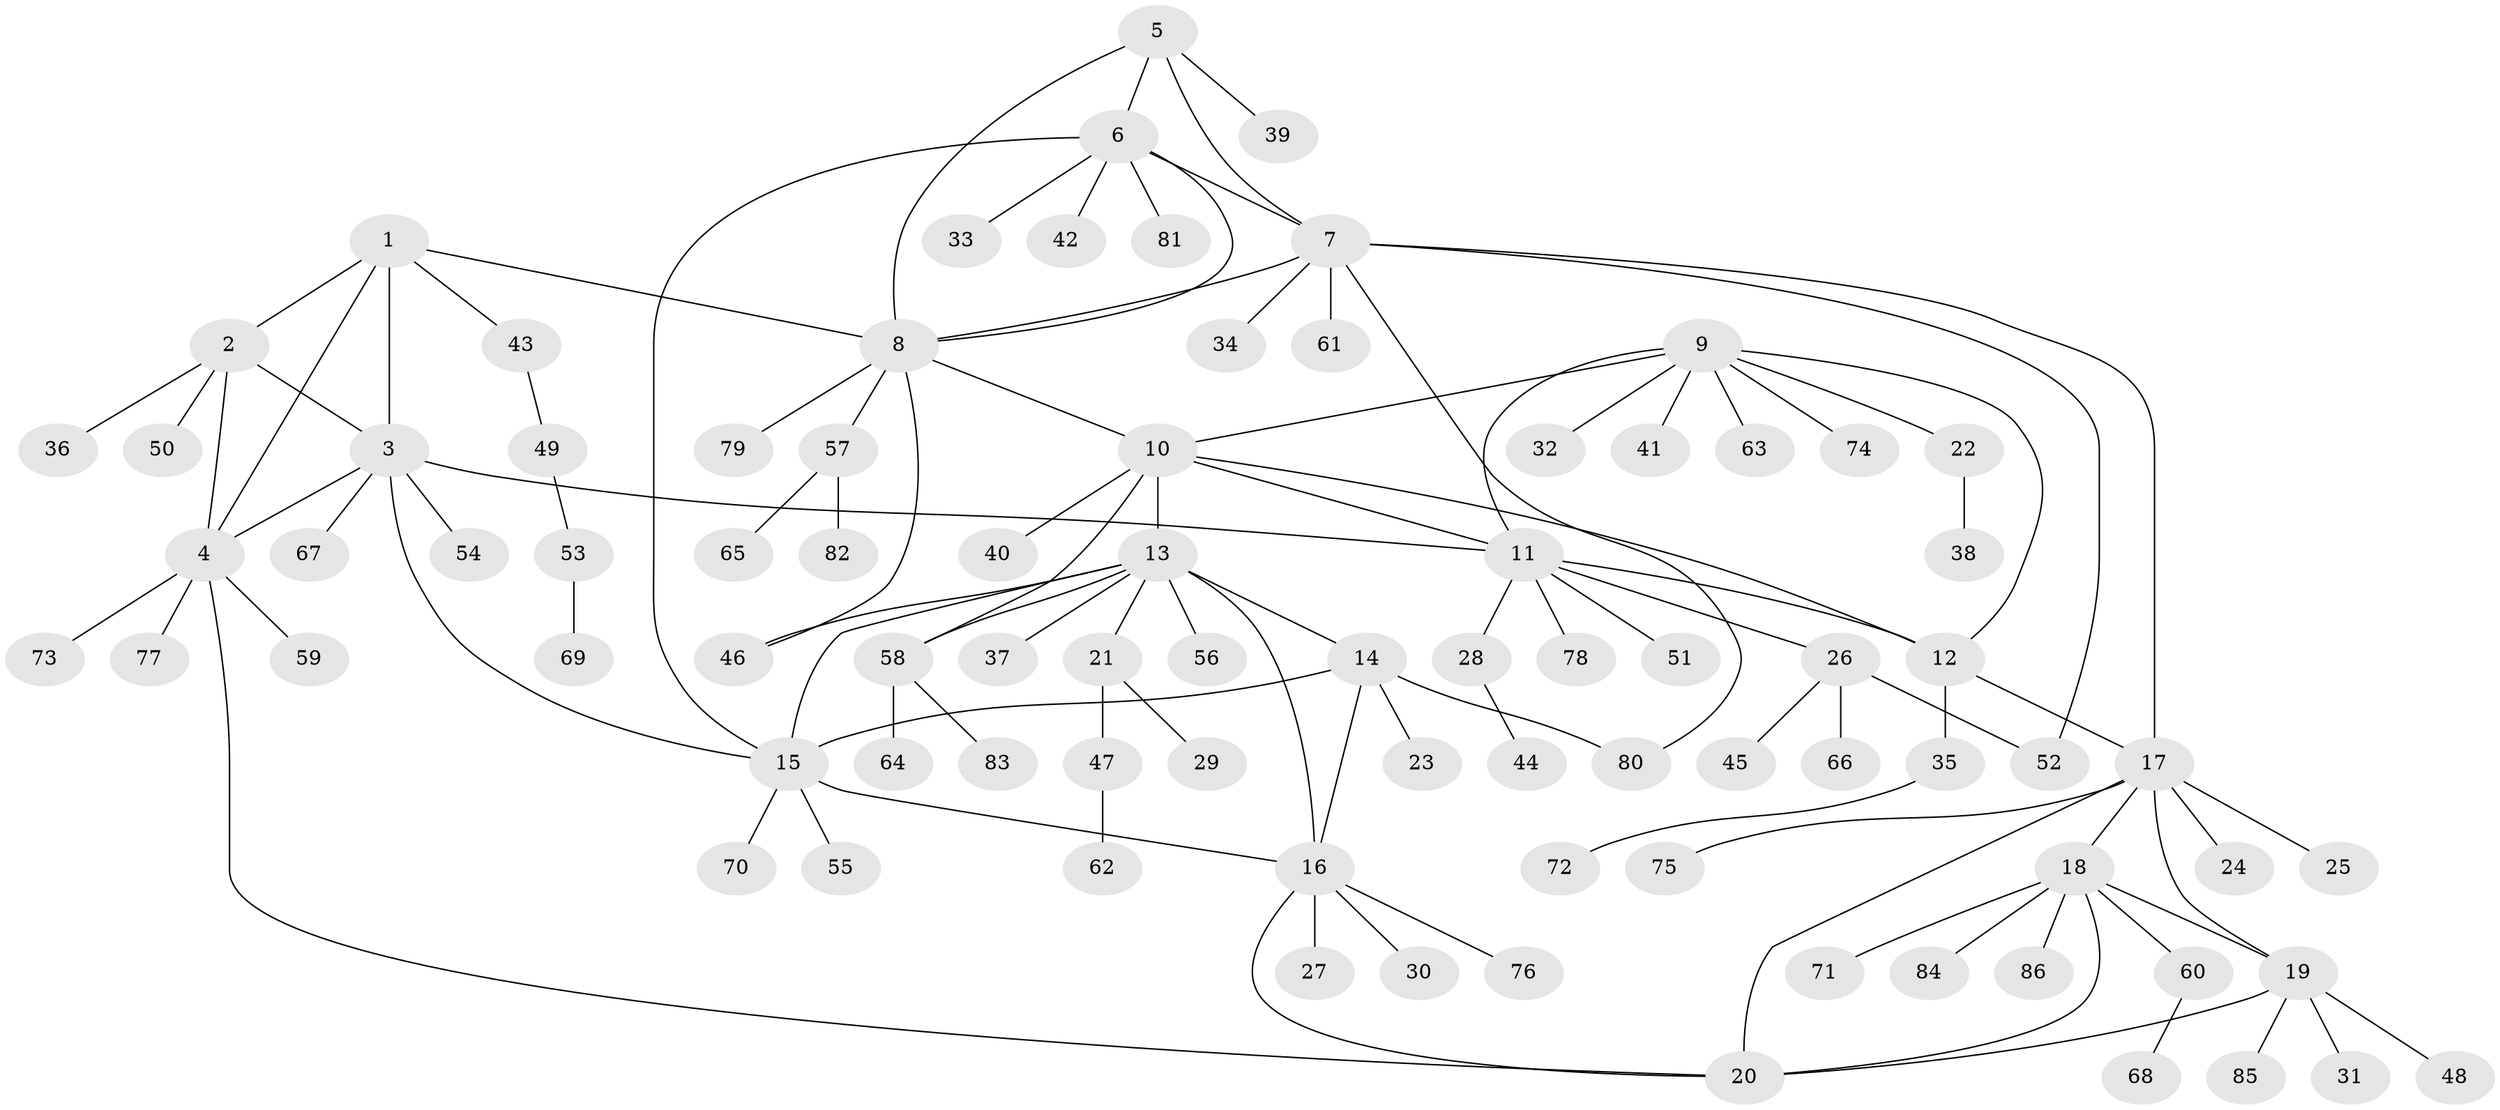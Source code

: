 // coarse degree distribution, {4: 0.11428571428571428, 7: 0.05714285714285714, 1: 0.4857142857142857, 6: 0.05714285714285714, 2: 0.08571428571428572, 5: 0.17142857142857143, 3: 0.02857142857142857}
// Generated by graph-tools (version 1.1) at 2025/37/03/04/25 23:37:48]
// undirected, 86 vertices, 110 edges
graph export_dot {
  node [color=gray90,style=filled];
  1;
  2;
  3;
  4;
  5;
  6;
  7;
  8;
  9;
  10;
  11;
  12;
  13;
  14;
  15;
  16;
  17;
  18;
  19;
  20;
  21;
  22;
  23;
  24;
  25;
  26;
  27;
  28;
  29;
  30;
  31;
  32;
  33;
  34;
  35;
  36;
  37;
  38;
  39;
  40;
  41;
  42;
  43;
  44;
  45;
  46;
  47;
  48;
  49;
  50;
  51;
  52;
  53;
  54;
  55;
  56;
  57;
  58;
  59;
  60;
  61;
  62;
  63;
  64;
  65;
  66;
  67;
  68;
  69;
  70;
  71;
  72;
  73;
  74;
  75;
  76;
  77;
  78;
  79;
  80;
  81;
  82;
  83;
  84;
  85;
  86;
  1 -- 2;
  1 -- 3;
  1 -- 4;
  1 -- 8;
  1 -- 43;
  2 -- 3;
  2 -- 4;
  2 -- 36;
  2 -- 50;
  3 -- 4;
  3 -- 11;
  3 -- 15;
  3 -- 54;
  3 -- 67;
  4 -- 20;
  4 -- 59;
  4 -- 73;
  4 -- 77;
  5 -- 6;
  5 -- 7;
  5 -- 8;
  5 -- 39;
  6 -- 7;
  6 -- 8;
  6 -- 15;
  6 -- 33;
  6 -- 42;
  6 -- 81;
  7 -- 8;
  7 -- 17;
  7 -- 34;
  7 -- 52;
  7 -- 61;
  7 -- 80;
  8 -- 10;
  8 -- 46;
  8 -- 57;
  8 -- 79;
  9 -- 10;
  9 -- 11;
  9 -- 12;
  9 -- 22;
  9 -- 32;
  9 -- 41;
  9 -- 63;
  9 -- 74;
  10 -- 11;
  10 -- 12;
  10 -- 13;
  10 -- 40;
  10 -- 58;
  11 -- 12;
  11 -- 26;
  11 -- 28;
  11 -- 51;
  11 -- 78;
  12 -- 17;
  12 -- 35;
  13 -- 14;
  13 -- 15;
  13 -- 16;
  13 -- 21;
  13 -- 37;
  13 -- 46;
  13 -- 56;
  13 -- 58;
  14 -- 15;
  14 -- 16;
  14 -- 23;
  14 -- 80;
  15 -- 16;
  15 -- 55;
  15 -- 70;
  16 -- 20;
  16 -- 27;
  16 -- 30;
  16 -- 76;
  17 -- 18;
  17 -- 19;
  17 -- 20;
  17 -- 24;
  17 -- 25;
  17 -- 75;
  18 -- 19;
  18 -- 20;
  18 -- 60;
  18 -- 71;
  18 -- 84;
  18 -- 86;
  19 -- 20;
  19 -- 31;
  19 -- 48;
  19 -- 85;
  21 -- 29;
  21 -- 47;
  22 -- 38;
  26 -- 45;
  26 -- 52;
  26 -- 66;
  28 -- 44;
  35 -- 72;
  43 -- 49;
  47 -- 62;
  49 -- 53;
  53 -- 69;
  57 -- 65;
  57 -- 82;
  58 -- 64;
  58 -- 83;
  60 -- 68;
}
